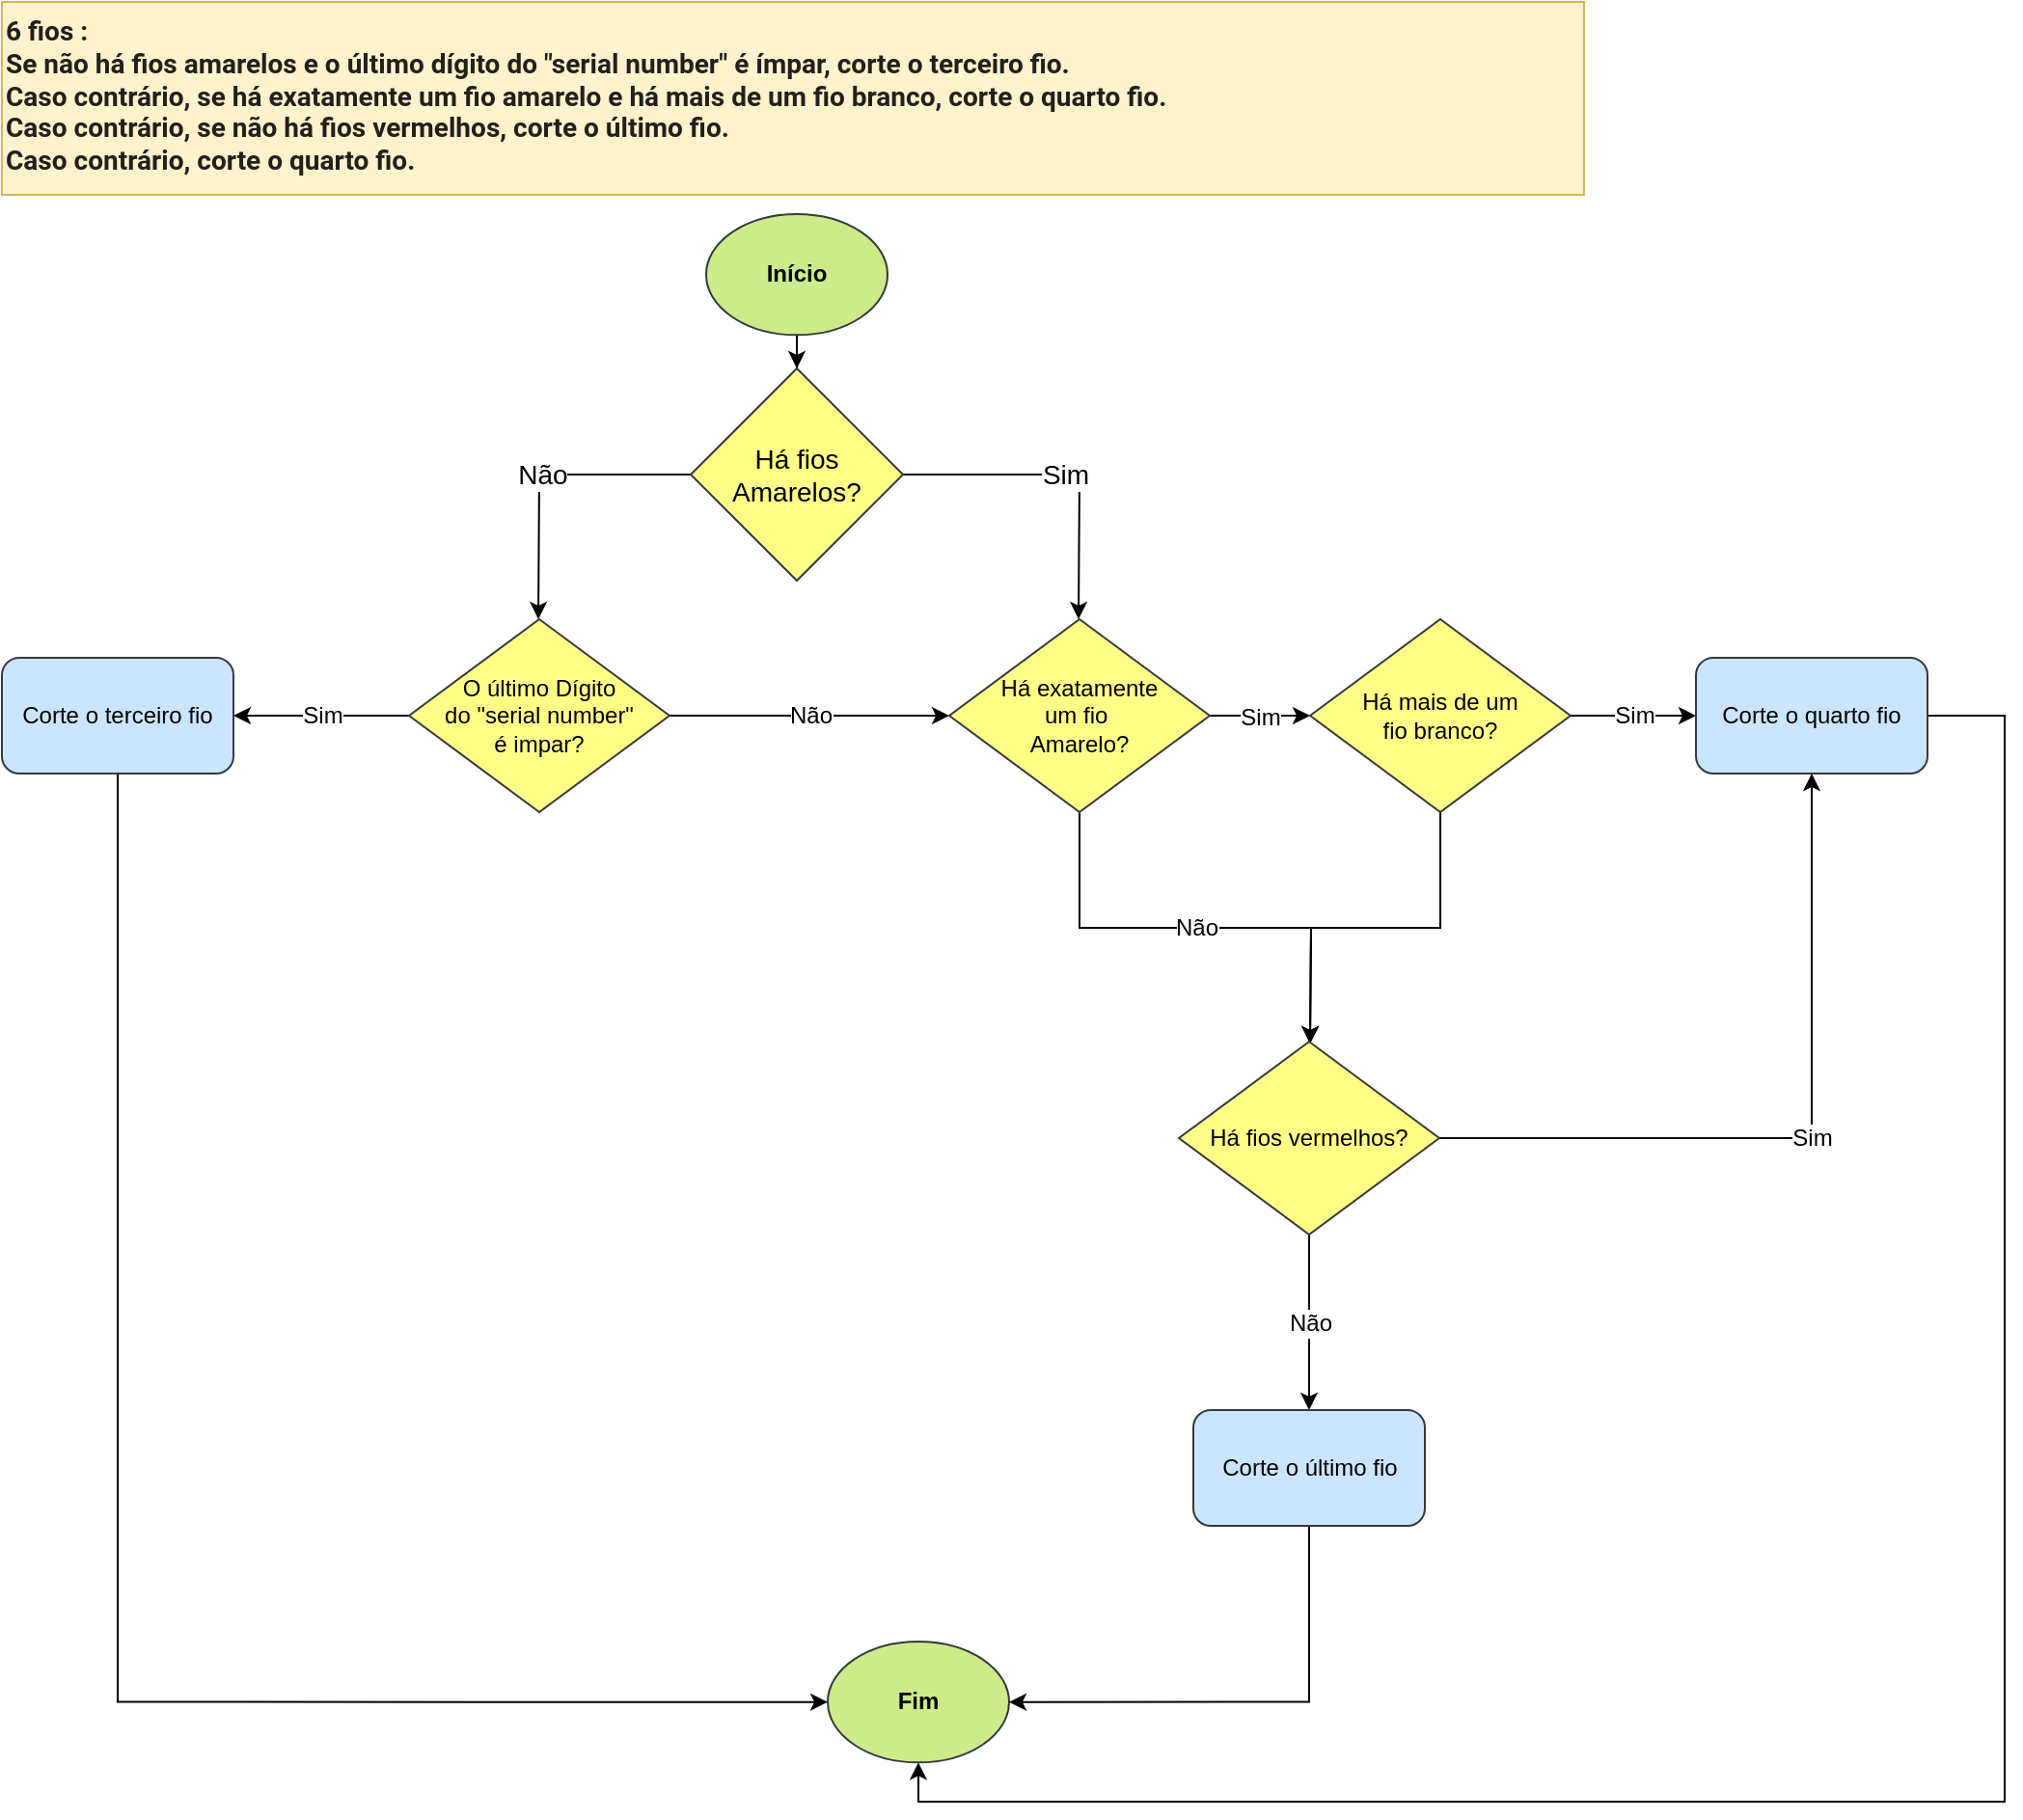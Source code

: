 <mxfile version="13.9.6" type="github">
  <diagram id="UcNpb9UolAfxYoD14A7P" name="Page-1">
    <mxGraphModel dx="2302" dy="1325" grid="1" gridSize="10" guides="1" tooltips="1" connect="1" arrows="1" fold="1" page="1" pageScale="1" pageWidth="1169" pageHeight="827" math="0" shadow="0">
      <root>
        <mxCell id="0" />
        <mxCell id="1" parent="0" />
        <mxCell id="Zvegbd1FHatC42yTFDXX-4" style="edgeStyle=orthogonalEdgeStyle;rounded=0;orthogonalLoop=1;jettySize=auto;html=1;fontSize=14;" edge="1" parent="1" source="Zvegbd1FHatC42yTFDXX-1" target="Zvegbd1FHatC42yTFDXX-3">
          <mxGeometry relative="1" as="geometry" />
        </mxCell>
        <mxCell id="Zvegbd1FHatC42yTFDXX-1" value="&lt;b&gt;Início&lt;/b&gt;" style="ellipse;whiteSpace=wrap;html=1;fillColor=#cdeb8b;strokeColor=#36393d;" vertex="1" parent="1">
          <mxGeometry x="367" y="110" width="94" height="62.67" as="geometry" />
        </mxCell>
        <mxCell id="Zvegbd1FHatC42yTFDXX-2" value="&lt;span style=&quot;color: rgba(0, 0, 0, 0.87); font-family: roboto, helvetica, arial, sans-serif; font-size: 14px; font-style: normal; letter-spacing: normal; text-align: left; text-indent: 0px; text-transform: none; word-spacing: 0px; display: inline; float: none;&quot;&gt;6 fios :&#xa;Se não há fios amarelos e o último dígito do &quot;serial number&quot; é ímpar, corte o terceiro fio.&#xa;Caso contrário, se há exatamente um fio amarelo e há mais de um fio branco, corte o quarto fio.&#xa;Caso contrário, se não há fios vermelhos, corte o último fio.&#xa;Caso contrário, corte o quarto fio.&lt;/span&gt;" style="text;whiteSpace=wrap;html=1;fillColor=#fff2cc;strokeColor=#d6b656;fontStyle=1;fontSize=14;" vertex="1" parent="1">
          <mxGeometry x="2" width="820" height="100" as="geometry" />
        </mxCell>
        <mxCell id="Zvegbd1FHatC42yTFDXX-6" value="Sim" style="edgeStyle=orthogonalEdgeStyle;rounded=0;orthogonalLoop=1;jettySize=auto;html=1;fontSize=14;" edge="1" parent="1" source="Zvegbd1FHatC42yTFDXX-3">
          <mxGeometry relative="1" as="geometry">
            <mxPoint x="560" y="320" as="targetPoint" />
          </mxGeometry>
        </mxCell>
        <mxCell id="Zvegbd1FHatC42yTFDXX-7" value="Não" style="edgeStyle=orthogonalEdgeStyle;rounded=0;orthogonalLoop=1;jettySize=auto;html=1;exitX=0;exitY=0.5;exitDx=0;exitDy=0;fontSize=14;" edge="1" parent="1" source="Zvegbd1FHatC42yTFDXX-3">
          <mxGeometry relative="1" as="geometry">
            <mxPoint x="280" y="320" as="targetPoint" />
          </mxGeometry>
        </mxCell>
        <mxCell id="Zvegbd1FHatC42yTFDXX-3" value="Há fios&lt;br&gt;Amarelos?" style="rhombus;whiteSpace=wrap;html=1;fontSize=14;fillColor=#ffff88;strokeColor=#36393d;" vertex="1" parent="1">
          <mxGeometry x="359" y="190" width="110" height="110" as="geometry" />
        </mxCell>
        <mxCell id="Zvegbd1FHatC42yTFDXX-9" value="Sim" style="edgeStyle=orthogonalEdgeStyle;rounded=0;orthogonalLoop=1;jettySize=auto;html=1;exitX=0;exitY=0.5;exitDx=0;exitDy=0;fontSize=12;entryX=1;entryY=0.5;entryDx=0;entryDy=0;" edge="1" parent="1" source="Zvegbd1FHatC42yTFDXX-8" target="Zvegbd1FHatC42yTFDXX-10">
          <mxGeometry relative="1" as="geometry">
            <mxPoint x="62" y="340" as="targetPoint" />
          </mxGeometry>
        </mxCell>
        <mxCell id="Zvegbd1FHatC42yTFDXX-14" value="Não" style="edgeStyle=orthogonalEdgeStyle;rounded=0;orthogonalLoop=1;jettySize=auto;html=1;fontSize=12;" edge="1" parent="1" source="Zvegbd1FHatC42yTFDXX-8" target="Zvegbd1FHatC42yTFDXX-11">
          <mxGeometry relative="1" as="geometry" />
        </mxCell>
        <mxCell id="Zvegbd1FHatC42yTFDXX-8" value="O último Dígito&lt;br&gt;do &quot;serial number&quot;&lt;br&gt;é impar?" style="rhombus;whiteSpace=wrap;html=1;fontSize=12;fillColor=#ffff88;strokeColor=#36393d;" vertex="1" parent="1">
          <mxGeometry x="213" y="320" width="135" height="100" as="geometry" />
        </mxCell>
        <mxCell id="Zvegbd1FHatC42yTFDXX-30" style="edgeStyle=orthogonalEdgeStyle;rounded=0;orthogonalLoop=1;jettySize=auto;html=1;entryX=0;entryY=0.5;entryDx=0;entryDy=0;fontSize=12;" edge="1" parent="1" source="Zvegbd1FHatC42yTFDXX-10" target="Zvegbd1FHatC42yTFDXX-19">
          <mxGeometry relative="1" as="geometry">
            <Array as="points">
              <mxPoint x="62" y="881" />
            </Array>
          </mxGeometry>
        </mxCell>
        <mxCell id="Zvegbd1FHatC42yTFDXX-10" value="Corte o terceiro fio" style="rounded=1;whiteSpace=wrap;html=1;fontSize=12;fillColor=#cce5ff;strokeColor=#36393d;" vertex="1" parent="1">
          <mxGeometry x="2" y="340" width="120" height="60" as="geometry" />
        </mxCell>
        <mxCell id="Zvegbd1FHatC42yTFDXX-12" value="Sim" style="edgeStyle=orthogonalEdgeStyle;rounded=0;orthogonalLoop=1;jettySize=auto;html=1;fontSize=12;" edge="1" parent="1" source="Zvegbd1FHatC42yTFDXX-11">
          <mxGeometry relative="1" as="geometry">
            <mxPoint x="680" y="370" as="targetPoint" />
          </mxGeometry>
        </mxCell>
        <mxCell id="Zvegbd1FHatC42yTFDXX-18" value="Não" style="edgeStyle=orthogonalEdgeStyle;rounded=0;orthogonalLoop=1;jettySize=auto;html=1;exitX=0.5;exitY=1;exitDx=0;exitDy=0;fontSize=12;" edge="1" parent="1" source="Zvegbd1FHatC42yTFDXX-11">
          <mxGeometry relative="1" as="geometry">
            <mxPoint x="680" y="540" as="targetPoint" />
          </mxGeometry>
        </mxCell>
        <mxCell id="Zvegbd1FHatC42yTFDXX-11" value="Há exatamente&lt;br&gt;um fio&amp;nbsp;&lt;br&gt;Amarelo?" style="rhombus;whiteSpace=wrap;html=1;fontSize=12;fillColor=#ffff88;strokeColor=#36393d;" vertex="1" parent="1">
          <mxGeometry x="493" y="320" width="135" height="100" as="geometry" />
        </mxCell>
        <mxCell id="Zvegbd1FHatC42yTFDXX-15" value="Sim" style="edgeStyle=orthogonalEdgeStyle;rounded=0;orthogonalLoop=1;jettySize=auto;html=1;fontSize=12;entryX=0;entryY=0.5;entryDx=0;entryDy=0;" edge="1" parent="1" source="Zvegbd1FHatC42yTFDXX-13" target="Zvegbd1FHatC42yTFDXX-16">
          <mxGeometry relative="1" as="geometry">
            <mxPoint x="850.0" y="370" as="targetPoint" />
          </mxGeometry>
        </mxCell>
        <mxCell id="Zvegbd1FHatC42yTFDXX-17" value="" style="edgeStyle=orthogonalEdgeStyle;rounded=0;orthogonalLoop=1;jettySize=auto;html=1;fontSize=12;" edge="1" parent="1" source="Zvegbd1FHatC42yTFDXX-13">
          <mxGeometry relative="1" as="geometry">
            <mxPoint x="680" y="540" as="targetPoint" />
          </mxGeometry>
        </mxCell>
        <mxCell id="Zvegbd1FHatC42yTFDXX-13" value="Há mais de um&lt;br&gt;fio branco?" style="rhombus;whiteSpace=wrap;html=1;fontSize=12;fillColor=#ffff88;strokeColor=#36393d;" vertex="1" parent="1">
          <mxGeometry x="680" y="320" width="135" height="100" as="geometry" />
        </mxCell>
        <mxCell id="Zvegbd1FHatC42yTFDXX-32" style="edgeStyle=orthogonalEdgeStyle;rounded=0;orthogonalLoop=1;jettySize=auto;html=1;entryX=0.5;entryY=1;entryDx=0;entryDy=0;fontSize=12;" edge="1" parent="1" source="Zvegbd1FHatC42yTFDXX-16" target="Zvegbd1FHatC42yTFDXX-19">
          <mxGeometry relative="1" as="geometry">
            <Array as="points">
              <mxPoint x="1040" y="370" />
              <mxPoint x="1040" y="933" />
              <mxPoint x="477" y="933" />
            </Array>
          </mxGeometry>
        </mxCell>
        <mxCell id="Zvegbd1FHatC42yTFDXX-16" value="Corte o quarto fio" style="rounded=1;whiteSpace=wrap;html=1;fontSize=12;fillColor=#cce5ff;strokeColor=#36393d;" vertex="1" parent="1">
          <mxGeometry x="880" y="340" width="120" height="60" as="geometry" />
        </mxCell>
        <mxCell id="Zvegbd1FHatC42yTFDXX-19" value="&lt;b&gt;Fim&lt;/b&gt;" style="ellipse;whiteSpace=wrap;html=1;fillColor=#cdeb8b;strokeColor=#36393d;" vertex="1" parent="1">
          <mxGeometry x="430" y="850" width="94" height="62.67" as="geometry" />
        </mxCell>
        <mxCell id="Zvegbd1FHatC42yTFDXX-25" value="Sim" style="edgeStyle=orthogonalEdgeStyle;rounded=0;orthogonalLoop=1;jettySize=auto;html=1;entryX=0.5;entryY=1;entryDx=0;entryDy=0;fontSize=12;" edge="1" parent="1" source="Zvegbd1FHatC42yTFDXX-21" target="Zvegbd1FHatC42yTFDXX-16">
          <mxGeometry x="0.011" relative="1" as="geometry">
            <mxPoint as="offset" />
          </mxGeometry>
        </mxCell>
        <mxCell id="Zvegbd1FHatC42yTFDXX-26" value="Não" style="edgeStyle=orthogonalEdgeStyle;rounded=0;orthogonalLoop=1;jettySize=auto;html=1;fontSize=12;" edge="1" parent="1" source="Zvegbd1FHatC42yTFDXX-21">
          <mxGeometry relative="1" as="geometry">
            <mxPoint x="679.5" y="730" as="targetPoint" />
          </mxGeometry>
        </mxCell>
        <mxCell id="Zvegbd1FHatC42yTFDXX-21" value="Há fios vermelhos?" style="rhombus;whiteSpace=wrap;html=1;fontSize=12;fillColor=#ffff88;strokeColor=#36393d;" vertex="1" parent="1">
          <mxGeometry x="612" y="539" width="135" height="100" as="geometry" />
        </mxCell>
        <mxCell id="Zvegbd1FHatC42yTFDXX-31" style="edgeStyle=orthogonalEdgeStyle;rounded=0;orthogonalLoop=1;jettySize=auto;html=1;entryX=1;entryY=0.5;entryDx=0;entryDy=0;fontSize=12;" edge="1" parent="1" source="Zvegbd1FHatC42yTFDXX-27" target="Zvegbd1FHatC42yTFDXX-19">
          <mxGeometry relative="1" as="geometry">
            <Array as="points">
              <mxPoint x="680" y="881" />
            </Array>
          </mxGeometry>
        </mxCell>
        <mxCell id="Zvegbd1FHatC42yTFDXX-27" value="Corte o último fio" style="rounded=1;whiteSpace=wrap;html=1;fontSize=12;fillColor=#cce5ff;strokeColor=#36393d;" vertex="1" parent="1">
          <mxGeometry x="619.5" y="730" width="120" height="60" as="geometry" />
        </mxCell>
      </root>
    </mxGraphModel>
  </diagram>
</mxfile>
